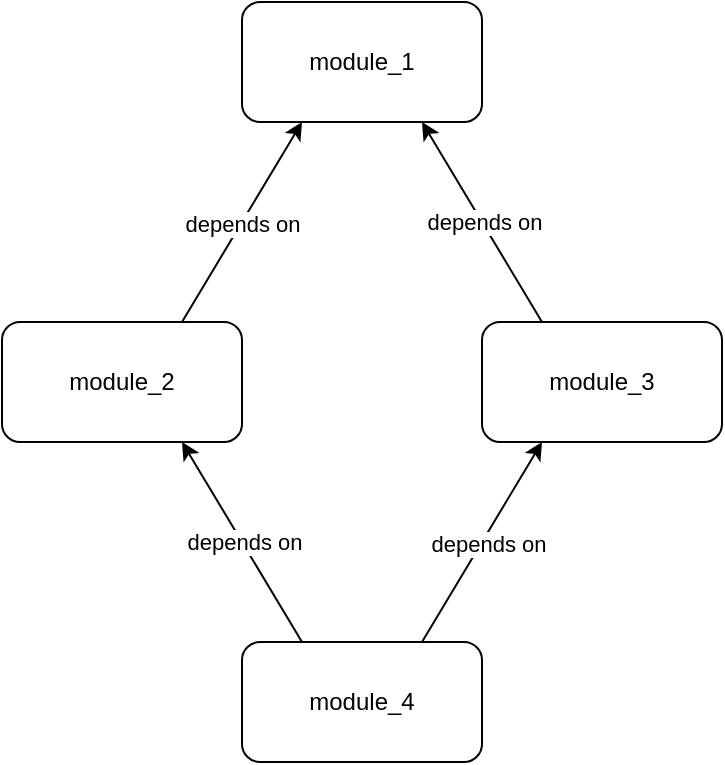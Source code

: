 <mxfile version="24.3.1" type="device">
  <diagram name="Page-1" id="cy4eA-WsE_y8pzAFbkSF">
    <mxGraphModel dx="1232" dy="1133" grid="1" gridSize="10" guides="1" tooltips="1" connect="1" arrows="1" fold="1" page="1" pageScale="1" pageWidth="827" pageHeight="1169" math="0" shadow="0">
      <root>
        <mxCell id="0" />
        <mxCell id="1" parent="0" />
        <mxCell id="RCskFDQCG4Mv0_mKUn4N-1" value="module_1" style="rounded=1;whiteSpace=wrap;html=1;" vertex="1" parent="1">
          <mxGeometry x="360" y="80" width="120" height="60" as="geometry" />
        </mxCell>
        <mxCell id="RCskFDQCG4Mv0_mKUn4N-2" value="module_2" style="rounded=1;whiteSpace=wrap;html=1;" vertex="1" parent="1">
          <mxGeometry x="240" y="240" width="120" height="60" as="geometry" />
        </mxCell>
        <mxCell id="RCskFDQCG4Mv0_mKUn4N-3" value="module_3" style="rounded=1;whiteSpace=wrap;html=1;" vertex="1" parent="1">
          <mxGeometry x="480" y="240" width="120" height="60" as="geometry" />
        </mxCell>
        <mxCell id="RCskFDQCG4Mv0_mKUn4N-4" value="module_4" style="rounded=1;whiteSpace=wrap;html=1;" vertex="1" parent="1">
          <mxGeometry x="360" y="400" width="120" height="60" as="geometry" />
        </mxCell>
        <mxCell id="RCskFDQCG4Mv0_mKUn4N-5" value="" style="endArrow=classic;html=1;rounded=0;exitX=0.25;exitY=0;exitDx=0;exitDy=0;entryX=0.75;entryY=1;entryDx=0;entryDy=0;" edge="1" parent="1" source="RCskFDQCG4Mv0_mKUn4N-4" target="RCskFDQCG4Mv0_mKUn4N-2">
          <mxGeometry width="50" height="50" relative="1" as="geometry">
            <mxPoint x="390" y="610" as="sourcePoint" />
            <mxPoint x="440" y="560" as="targetPoint" />
          </mxGeometry>
        </mxCell>
        <mxCell id="RCskFDQCG4Mv0_mKUn4N-11" value="depends on" style="edgeLabel;html=1;align=center;verticalAlign=middle;resizable=0;points=[];" vertex="1" connectable="0" parent="RCskFDQCG4Mv0_mKUn4N-5">
          <mxGeometry x="-0.147" y="-1" relative="1" as="geometry">
            <mxPoint x="-5" y="-7" as="offset" />
          </mxGeometry>
        </mxCell>
        <mxCell id="RCskFDQCG4Mv0_mKUn4N-6" value="" style="endArrow=classic;html=1;rounded=0;exitX=0.75;exitY=0;exitDx=0;exitDy=0;entryX=0.25;entryY=1;entryDx=0;entryDy=0;" edge="1" parent="1" source="RCskFDQCG4Mv0_mKUn4N-4" target="RCskFDQCG4Mv0_mKUn4N-3">
          <mxGeometry width="50" height="50" relative="1" as="geometry">
            <mxPoint x="390" y="610" as="sourcePoint" />
            <mxPoint x="440" y="560" as="targetPoint" />
          </mxGeometry>
        </mxCell>
        <mxCell id="RCskFDQCG4Mv0_mKUn4N-12" value="depends on" style="edgeLabel;html=1;align=center;verticalAlign=middle;resizable=0;points=[];" vertex="1" connectable="0" parent="RCskFDQCG4Mv0_mKUn4N-6">
          <mxGeometry x="0.012" y="-3" relative="1" as="geometry">
            <mxPoint as="offset" />
          </mxGeometry>
        </mxCell>
        <mxCell id="RCskFDQCG4Mv0_mKUn4N-7" value="" style="endArrow=classic;html=1;rounded=0;exitX=0.75;exitY=0;exitDx=0;exitDy=0;entryX=0.25;entryY=1;entryDx=0;entryDy=0;" edge="1" parent="1" source="RCskFDQCG4Mv0_mKUn4N-2" target="RCskFDQCG4Mv0_mKUn4N-1">
          <mxGeometry width="50" height="50" relative="1" as="geometry">
            <mxPoint x="390" y="610" as="sourcePoint" />
            <mxPoint x="440" y="560" as="targetPoint" />
          </mxGeometry>
        </mxCell>
        <mxCell id="RCskFDQCG4Mv0_mKUn4N-9" value="depends on" style="edgeLabel;html=1;align=center;verticalAlign=middle;resizable=0;points=[];" vertex="1" connectable="0" parent="RCskFDQCG4Mv0_mKUn4N-7">
          <mxGeometry x="-0.024" relative="1" as="geometry">
            <mxPoint as="offset" />
          </mxGeometry>
        </mxCell>
        <mxCell id="RCskFDQCG4Mv0_mKUn4N-8" value="" style="endArrow=classic;html=1;rounded=0;exitX=0.25;exitY=0;exitDx=0;exitDy=0;entryX=0.75;entryY=1;entryDx=0;entryDy=0;" edge="1" parent="1" source="RCskFDQCG4Mv0_mKUn4N-3" target="RCskFDQCG4Mv0_mKUn4N-1">
          <mxGeometry width="50" height="50" relative="1" as="geometry">
            <mxPoint x="390" y="610" as="sourcePoint" />
            <mxPoint x="440" y="560" as="targetPoint" />
          </mxGeometry>
        </mxCell>
        <mxCell id="RCskFDQCG4Mv0_mKUn4N-10" value="depends on" style="edgeLabel;html=1;align=center;verticalAlign=middle;resizable=0;points=[];" vertex="1" connectable="0" parent="RCskFDQCG4Mv0_mKUn4N-8">
          <mxGeometry x="-0.097" y="2" relative="1" as="geometry">
            <mxPoint x="-1" y="-6" as="offset" />
          </mxGeometry>
        </mxCell>
      </root>
    </mxGraphModel>
  </diagram>
</mxfile>

